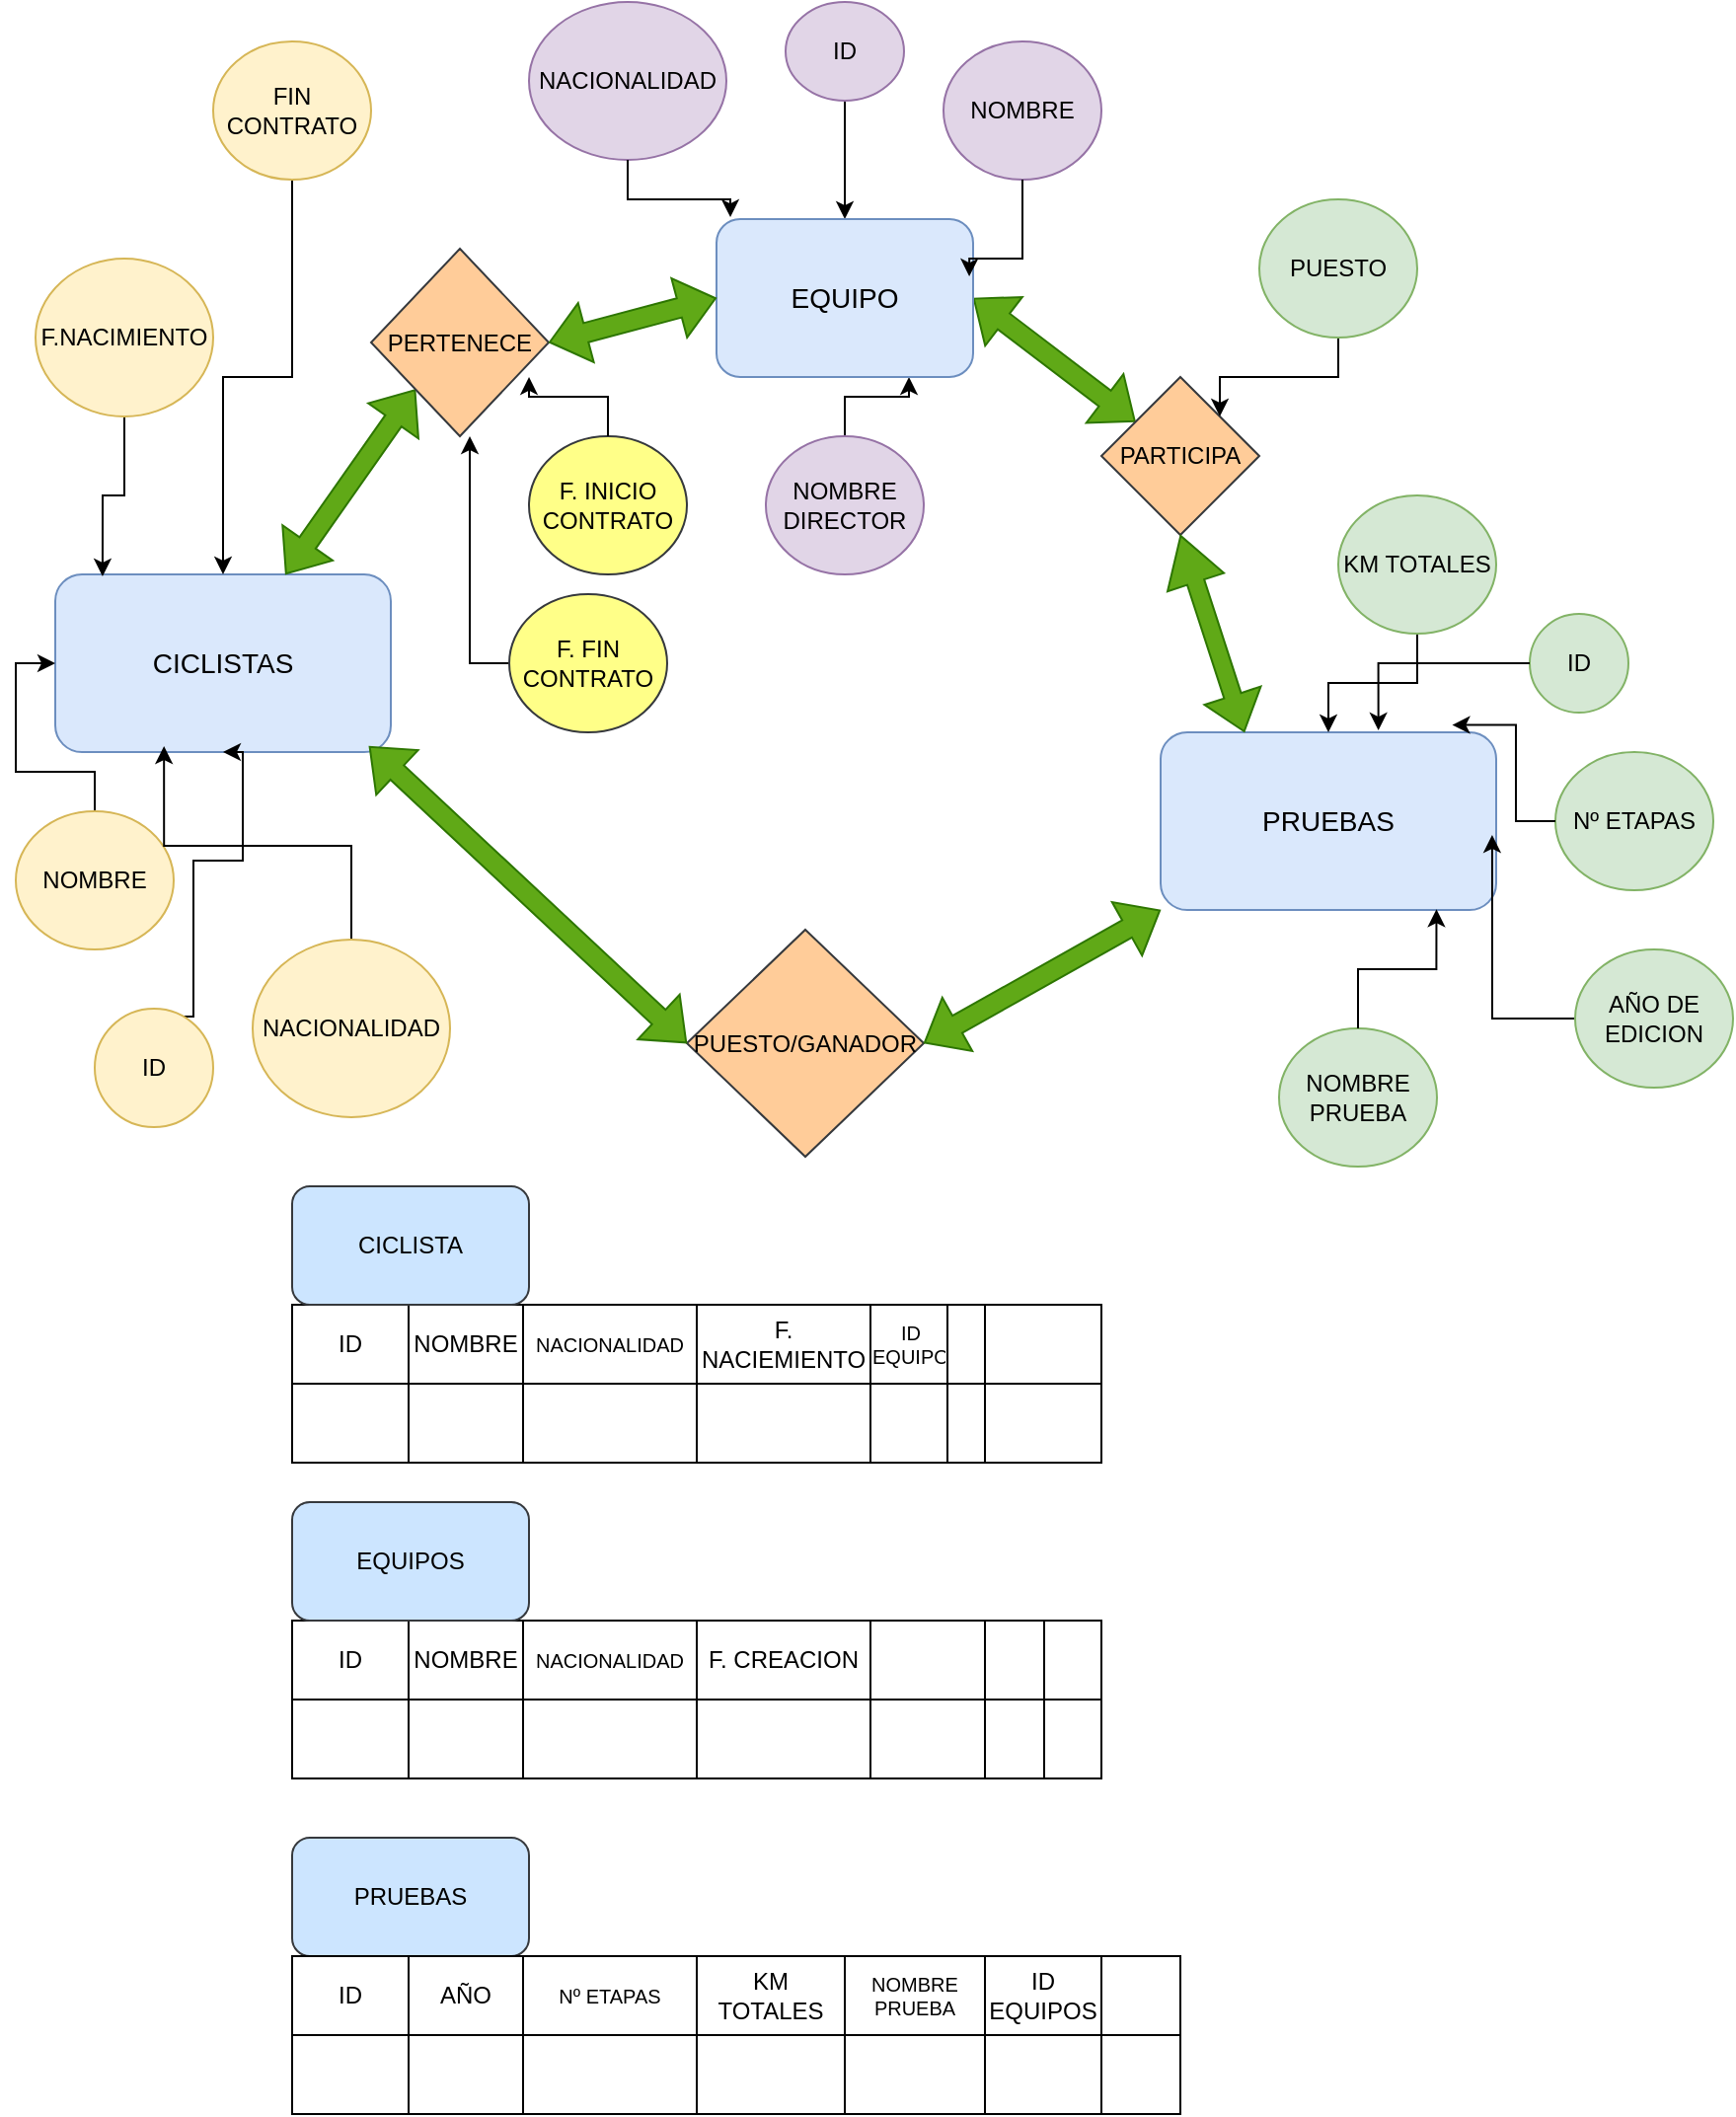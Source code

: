 <mxfile version="28.2.4">
  <diagram name="Página-1" id="EQiqzQjmJVD8BEotad0g">
    <mxGraphModel dx="1678" dy="887" grid="1" gridSize="10" guides="1" tooltips="1" connect="1" arrows="1" fold="1" page="1" pageScale="1" pageWidth="827" pageHeight="1169" math="0" shadow="0">
      <root>
        <mxCell id="0" />
        <mxCell id="1" parent="0" />
        <mxCell id="lP_Lg3t0AmWNAohetcjt-1" value="&lt;div&gt;CICLISTAS&lt;/div&gt;" style="rounded=1;whiteSpace=wrap;html=1;fontSize=14;fillColor=#dae8fc;strokeColor=#6c8ebf;" parent="1" vertex="1">
          <mxGeometry x="30" y="310" width="170" height="90" as="geometry" />
        </mxCell>
        <mxCell id="lP_Lg3t0AmWNAohetcjt-3" value="&lt;div&gt;PRUEBAS&lt;/div&gt;" style="rounded=1;whiteSpace=wrap;html=1;fontSize=14;fillColor=#dae8fc;strokeColor=#6c8ebf;" parent="1" vertex="1">
          <mxGeometry x="590" y="390" width="170" height="90" as="geometry" />
        </mxCell>
        <mxCell id="lP_Lg3t0AmWNAohetcjt-65" style="edgeStyle=orthogonalEdgeStyle;rounded=0;orthogonalLoop=1;jettySize=auto;html=1;entryX=0;entryY=0.5;entryDx=0;entryDy=0;" parent="1" source="lP_Lg3t0AmWNAohetcjt-4" target="lP_Lg3t0AmWNAohetcjt-1" edge="1">
          <mxGeometry relative="1" as="geometry" />
        </mxCell>
        <mxCell id="lP_Lg3t0AmWNAohetcjt-4" value="NOMBRE" style="ellipse;whiteSpace=wrap;html=1;fillColor=#fff2cc;strokeColor=#d6b656;" parent="1" vertex="1">
          <mxGeometry x="10" y="430" width="80" height="70" as="geometry" />
        </mxCell>
        <mxCell id="lP_Lg3t0AmWNAohetcjt-15" value="" style="edgeStyle=orthogonalEdgeStyle;rounded=0;orthogonalLoop=1;jettySize=auto;html=1;entryX=0.324;entryY=0.967;entryDx=0;entryDy=0;entryPerimeter=0;" parent="1" source="lP_Lg3t0AmWNAohetcjt-5" target="lP_Lg3t0AmWNAohetcjt-1" edge="1">
          <mxGeometry relative="1" as="geometry" />
        </mxCell>
        <mxCell id="lP_Lg3t0AmWNAohetcjt-5" value="&lt;div&gt;NACIONALIDAD&lt;/div&gt;" style="ellipse;whiteSpace=wrap;html=1;fillColor=#fff2cc;strokeColor=#d6b656;" parent="1" vertex="1">
          <mxGeometry x="130" y="495" width="100" height="90" as="geometry" />
        </mxCell>
        <mxCell id="lP_Lg3t0AmWNAohetcjt-18" style="edgeStyle=orthogonalEdgeStyle;rounded=0;orthogonalLoop=1;jettySize=auto;html=1;entryX=0.141;entryY=0.011;entryDx=0;entryDy=0;entryPerimeter=0;" parent="1" source="lP_Lg3t0AmWNAohetcjt-6" target="lP_Lg3t0AmWNAohetcjt-1" edge="1">
          <mxGeometry relative="1" as="geometry" />
        </mxCell>
        <mxCell id="lP_Lg3t0AmWNAohetcjt-6" value="&lt;div&gt;F.NACIMIENTO&lt;/div&gt;" style="ellipse;whiteSpace=wrap;html=1;fillColor=#fff2cc;strokeColor=#d6b656;" parent="1" vertex="1">
          <mxGeometry x="20" y="150" width="90" height="80" as="geometry" />
        </mxCell>
        <mxCell id="lP_Lg3t0AmWNAohetcjt-8" value="NOMBRE" style="ellipse;whiteSpace=wrap;html=1;fillColor=#e1d5e7;strokeColor=#9673a6;" parent="1" vertex="1">
          <mxGeometry x="480" y="40" width="80" height="70" as="geometry" />
        </mxCell>
        <mxCell id="lP_Lg3t0AmWNAohetcjt-9" value="&lt;div&gt;NACIONALIDAD&lt;/div&gt;" style="ellipse;whiteSpace=wrap;html=1;fillColor=#e1d5e7;strokeColor=#9673a6;" parent="1" vertex="1">
          <mxGeometry x="270" y="20" width="100" height="80" as="geometry" />
        </mxCell>
        <mxCell id="lP_Lg3t0AmWNAohetcjt-12" value="" style="edgeStyle=orthogonalEdgeStyle;rounded=0;orthogonalLoop=1;jettySize=auto;html=1;entryX=0.75;entryY=1;entryDx=0;entryDy=0;" parent="1" source="lP_Lg3t0AmWNAohetcjt-10" target="lP_Lg3t0AmWNAohetcjt-63" edge="1">
          <mxGeometry relative="1" as="geometry">
            <mxPoint x="432.5" y="360" as="targetPoint" />
          </mxGeometry>
        </mxCell>
        <mxCell id="lP_Lg3t0AmWNAohetcjt-10" value="NOMBRE DIRECTOR" style="ellipse;whiteSpace=wrap;html=1;fillColor=#e1d5e7;strokeColor=#9673a6;" parent="1" vertex="1">
          <mxGeometry x="390" y="240" width="80" height="70" as="geometry" />
        </mxCell>
        <mxCell id="lP_Lg3t0AmWNAohetcjt-17" value="" style="edgeStyle=orthogonalEdgeStyle;rounded=0;orthogonalLoop=1;jettySize=auto;html=1;" parent="1" source="lP_Lg3t0AmWNAohetcjt-11" target="lP_Lg3t0AmWNAohetcjt-1" edge="1">
          <mxGeometry relative="1" as="geometry" />
        </mxCell>
        <mxCell id="lP_Lg3t0AmWNAohetcjt-11" value="FIN CONTRATO" style="ellipse;whiteSpace=wrap;html=1;fillColor=#fff2cc;strokeColor=#d6b656;" parent="1" vertex="1">
          <mxGeometry x="110" y="40" width="80" height="70" as="geometry" />
        </mxCell>
        <mxCell id="lP_Lg3t0AmWNAohetcjt-14" style="edgeStyle=orthogonalEdgeStyle;rounded=0;orthogonalLoop=1;jettySize=auto;html=1;entryX=0.054;entryY=-0.012;entryDx=0;entryDy=0;entryPerimeter=0;" parent="1" source="lP_Lg3t0AmWNAohetcjt-9" target="lP_Lg3t0AmWNAohetcjt-63" edge="1">
          <mxGeometry relative="1" as="geometry">
            <mxPoint x="395.585" y="296.3" as="targetPoint" />
          </mxGeometry>
        </mxCell>
        <mxCell id="lP_Lg3t0AmWNAohetcjt-19" value="NOMBRE PRUEBA" style="ellipse;whiteSpace=wrap;html=1;fillColor=#d5e8d4;strokeColor=#82b366;" parent="1" vertex="1">
          <mxGeometry x="650" y="540" width="80" height="70" as="geometry" />
        </mxCell>
        <mxCell id="lP_Lg3t0AmWNAohetcjt-30" value="" style="edgeStyle=orthogonalEdgeStyle;rounded=0;orthogonalLoop=1;jettySize=auto;html=1;entryX=0.988;entryY=0.578;entryDx=0;entryDy=0;entryPerimeter=0;" parent="1" source="lP_Lg3t0AmWNAohetcjt-20" target="lP_Lg3t0AmWNAohetcjt-3" edge="1">
          <mxGeometry relative="1" as="geometry" />
        </mxCell>
        <mxCell id="lP_Lg3t0AmWNAohetcjt-20" value="AÑO DE EDICION" style="ellipse;whiteSpace=wrap;html=1;fillColor=#d5e8d4;strokeColor=#82b366;" parent="1" vertex="1">
          <mxGeometry x="800" y="500" width="80" height="70" as="geometry" />
        </mxCell>
        <mxCell id="lP_Lg3t0AmWNAohetcjt-21" value="Nº ETAPAS" style="ellipse;whiteSpace=wrap;html=1;fillColor=#d5e8d4;strokeColor=#82b366;" parent="1" vertex="1">
          <mxGeometry x="790" y="400" width="80" height="70" as="geometry" />
        </mxCell>
        <mxCell id="lP_Lg3t0AmWNAohetcjt-29" value="" style="edgeStyle=orthogonalEdgeStyle;rounded=0;orthogonalLoop=1;jettySize=auto;html=1;" parent="1" source="lP_Lg3t0AmWNAohetcjt-22" target="lP_Lg3t0AmWNAohetcjt-3" edge="1">
          <mxGeometry relative="1" as="geometry" />
        </mxCell>
        <mxCell id="lP_Lg3t0AmWNAohetcjt-22" value="KM TOTALES" style="ellipse;whiteSpace=wrap;html=1;fillColor=#d5e8d4;strokeColor=#82b366;" parent="1" vertex="1">
          <mxGeometry x="680" y="270" width="80" height="70" as="geometry" />
        </mxCell>
        <mxCell id="lP_Lg3t0AmWNAohetcjt-25" value="" style="shape=flexArrow;endArrow=classic;startArrow=classic;html=1;rounded=0;fillColor=#60a917;strokeColor=#2D7600;entryX=0;entryY=1;entryDx=0;entryDy=0;" parent="1" source="lP_Lg3t0AmWNAohetcjt-1" target="SBu-QnstzUeX8URaXkje-66" edge="1">
          <mxGeometry width="100" height="100" relative="1" as="geometry">
            <mxPoint x="275" y="410" as="sourcePoint" />
            <mxPoint x="190" y="210" as="targetPoint" />
          </mxGeometry>
        </mxCell>
        <mxCell id="lP_Lg3t0AmWNAohetcjt-28" value="" style="shape=flexArrow;endArrow=classic;startArrow=classic;html=1;rounded=0;fillColor=#60a917;strokeColor=#2D7600;exitX=1;exitY=0.5;exitDx=0;exitDy=0;" parent="1" source="lP_Lg3t0AmWNAohetcjt-63" target="lP_Lg3t0AmWNAohetcjt-66" edge="1">
          <mxGeometry width="100" height="100" relative="1" as="geometry">
            <mxPoint x="485" y="309" as="sourcePoint" />
            <mxPoint x="580" y="230" as="targetPoint" />
          </mxGeometry>
        </mxCell>
        <mxCell id="lP_Lg3t0AmWNAohetcjt-32" style="edgeStyle=orthogonalEdgeStyle;rounded=0;orthogonalLoop=1;jettySize=auto;html=1;entryX=0.869;entryY=-0.041;entryDx=0;entryDy=0;entryPerimeter=0;" parent="1" source="lP_Lg3t0AmWNAohetcjt-21" target="lP_Lg3t0AmWNAohetcjt-3" edge="1">
          <mxGeometry relative="1" as="geometry" />
        </mxCell>
        <mxCell id="lP_Lg3t0AmWNAohetcjt-33" style="edgeStyle=orthogonalEdgeStyle;rounded=0;orthogonalLoop=1;jettySize=auto;html=1;entryX=0.822;entryY=0.996;entryDx=0;entryDy=0;entryPerimeter=0;" parent="1" source="lP_Lg3t0AmWNAohetcjt-19" target="lP_Lg3t0AmWNAohetcjt-3" edge="1">
          <mxGeometry relative="1" as="geometry" />
        </mxCell>
        <mxCell id="lP_Lg3t0AmWNAohetcjt-36" value="PUESTO/GANADOR" style="rhombus;whiteSpace=wrap;html=1;fillColor=#ffcc99;strokeColor=#36393d;" parent="1" vertex="1">
          <mxGeometry x="350" y="490" width="120" height="115" as="geometry" />
        </mxCell>
        <mxCell id="lP_Lg3t0AmWNAohetcjt-45" value="" style="shape=flexArrow;endArrow=classic;startArrow=classic;html=1;rounded=0;fillColor=#60a917;strokeColor=#2D7600;exitX=1;exitY=0.5;exitDx=0;exitDy=0;entryX=0;entryY=1;entryDx=0;entryDy=0;" parent="1" source="lP_Lg3t0AmWNAohetcjt-36" target="lP_Lg3t0AmWNAohetcjt-3" edge="1">
          <mxGeometry width="100" height="100" relative="1" as="geometry">
            <mxPoint x="530" y="660" as="sourcePoint" />
            <mxPoint x="640" y="480" as="targetPoint" />
          </mxGeometry>
        </mxCell>
        <mxCell id="lP_Lg3t0AmWNAohetcjt-53" style="edgeStyle=orthogonalEdgeStyle;rounded=0;orthogonalLoop=1;jettySize=auto;html=1;entryX=0.5;entryY=1;entryDx=0;entryDy=0;exitX=0.633;exitY=0.067;exitDx=0;exitDy=0;exitPerimeter=0;" parent="1" source="lP_Lg3t0AmWNAohetcjt-54" target="lP_Lg3t0AmWNAohetcjt-1" edge="1">
          <mxGeometry relative="1" as="geometry">
            <mxPoint x="297.5" y="390" as="sourcePoint" />
            <Array as="points">
              <mxPoint x="100" y="534" />
              <mxPoint x="100" y="455" />
              <mxPoint x="125" y="455" />
            </Array>
          </mxGeometry>
        </mxCell>
        <mxCell id="lP_Lg3t0AmWNAohetcjt-54" value="ID" style="ellipse;whiteSpace=wrap;html=1;fillColor=#fff2cc;strokeColor=#d6b656;" parent="1" vertex="1">
          <mxGeometry x="50" y="530" width="60" height="60" as="geometry" />
        </mxCell>
        <mxCell id="lP_Lg3t0AmWNAohetcjt-56" style="edgeStyle=orthogonalEdgeStyle;rounded=0;orthogonalLoop=1;jettySize=auto;html=1;entryX=0.5;entryY=0;entryDx=0;entryDy=0;" parent="1" source="lP_Lg3t0AmWNAohetcjt-55" target="lP_Lg3t0AmWNAohetcjt-63" edge="1">
          <mxGeometry relative="1" as="geometry">
            <mxPoint x="432.5" y="260" as="targetPoint" />
          </mxGeometry>
        </mxCell>
        <mxCell id="lP_Lg3t0AmWNAohetcjt-55" value="ID" style="ellipse;whiteSpace=wrap;html=1;fillColor=#e1d5e7;strokeColor=#9673a6;" parent="1" vertex="1">
          <mxGeometry x="400" y="20" width="60" height="50" as="geometry" />
        </mxCell>
        <mxCell id="lP_Lg3t0AmWNAohetcjt-57" value="ID" style="ellipse;whiteSpace=wrap;html=1;fillColor=#d5e8d4;strokeColor=#82b366;" parent="1" vertex="1">
          <mxGeometry x="777" y="330" width="50" height="50" as="geometry" />
        </mxCell>
        <mxCell id="lP_Lg3t0AmWNAohetcjt-58" style="edgeStyle=orthogonalEdgeStyle;rounded=0;orthogonalLoop=1;jettySize=auto;html=1;entryX=0.649;entryY=-0.011;entryDx=0;entryDy=0;entryPerimeter=0;" parent="1" source="lP_Lg3t0AmWNAohetcjt-57" target="lP_Lg3t0AmWNAohetcjt-3" edge="1">
          <mxGeometry relative="1" as="geometry" />
        </mxCell>
        <mxCell id="lP_Lg3t0AmWNAohetcjt-62" value="" style="shape=flexArrow;endArrow=classic;startArrow=classic;html=1;rounded=0;fillColor=#60a917;strokeColor=#2D7600;entryX=0.935;entryY=0.967;entryDx=0;entryDy=0;entryPerimeter=0;exitX=0;exitY=0.5;exitDx=0;exitDy=0;" parent="1" source="lP_Lg3t0AmWNAohetcjt-36" target="lP_Lg3t0AmWNAohetcjt-1" edge="1">
          <mxGeometry width="100" height="100" relative="1" as="geometry">
            <mxPoint x="310" y="846" as="sourcePoint" />
            <mxPoint x="459" y="540" as="targetPoint" />
          </mxGeometry>
        </mxCell>
        <mxCell id="lP_Lg3t0AmWNAohetcjt-63" value="EQUIPO" style="rounded=1;whiteSpace=wrap;html=1;fontSize=14;fillColor=#dae8fc;strokeColor=#6c8ebf;" parent="1" vertex="1">
          <mxGeometry x="365" y="130" width="130" height="80" as="geometry" />
        </mxCell>
        <mxCell id="lP_Lg3t0AmWNAohetcjt-66" value="PARTICIPA" style="rhombus;whiteSpace=wrap;html=1;fillColor=#ffcc99;strokeColor=#36393d;" parent="1" vertex="1">
          <mxGeometry x="560" y="210" width="80" height="80" as="geometry" />
        </mxCell>
        <mxCell id="lP_Lg3t0AmWNAohetcjt-67" value="" style="shape=flexArrow;endArrow=classic;startArrow=classic;html=1;rounded=0;fillColor=#60a917;strokeColor=#2D7600;exitX=0.5;exitY=1;exitDx=0;exitDy=0;entryX=0.25;entryY=0;entryDx=0;entryDy=0;width=9;startSize=7.89;" parent="1" source="lP_Lg3t0AmWNAohetcjt-66" target="lP_Lg3t0AmWNAohetcjt-3" edge="1">
          <mxGeometry width="100" height="100" relative="1" as="geometry">
            <mxPoint x="620" y="270" as="sourcePoint" />
            <mxPoint x="705" y="350" as="targetPoint" />
          </mxGeometry>
        </mxCell>
        <mxCell id="lP_Lg3t0AmWNAohetcjt-69" style="edgeStyle=orthogonalEdgeStyle;rounded=0;orthogonalLoop=1;jettySize=auto;html=1;entryX=1;entryY=0;entryDx=0;entryDy=0;" parent="1" source="lP_Lg3t0AmWNAohetcjt-68" target="lP_Lg3t0AmWNAohetcjt-66" edge="1">
          <mxGeometry relative="1" as="geometry" />
        </mxCell>
        <mxCell id="lP_Lg3t0AmWNAohetcjt-68" value="PUESTO" style="ellipse;whiteSpace=wrap;html=1;fillColor=#d5e8d4;strokeColor=#82b366;" parent="1" vertex="1">
          <mxGeometry x="640" y="120" width="80" height="70" as="geometry" />
        </mxCell>
        <mxCell id="SBu-QnstzUeX8URaXkje-1" style="edgeStyle=orthogonalEdgeStyle;rounded=0;orthogonalLoop=1;jettySize=auto;html=1;entryX=0.985;entryY=0.363;entryDx=0;entryDy=0;entryPerimeter=0;" edge="1" parent="1" source="lP_Lg3t0AmWNAohetcjt-8" target="lP_Lg3t0AmWNAohetcjt-63">
          <mxGeometry relative="1" as="geometry">
            <Array as="points">
              <mxPoint x="520" y="150" />
              <mxPoint x="493" y="150" />
            </Array>
          </mxGeometry>
        </mxCell>
        <mxCell id="SBu-QnstzUeX8URaXkje-12" value="" style="shape=table;startSize=0;container=1;collapsible=0;childLayout=tableLayout;" vertex="1" parent="1">
          <mxGeometry x="150" y="680" width="410" height="80" as="geometry" />
        </mxCell>
        <mxCell id="SBu-QnstzUeX8URaXkje-13" value="" style="shape=tableRow;horizontal=0;startSize=0;swimlaneHead=0;swimlaneBody=0;strokeColor=inherit;top=0;left=0;bottom=0;right=0;collapsible=0;dropTarget=0;fillColor=none;points=[[0,0.5],[1,0.5]];portConstraint=eastwest;" vertex="1" parent="SBu-QnstzUeX8URaXkje-12">
          <mxGeometry width="410" height="40" as="geometry" />
        </mxCell>
        <mxCell id="SBu-QnstzUeX8URaXkje-14" value="ID" style="shape=partialRectangle;html=1;whiteSpace=wrap;connectable=0;strokeColor=inherit;overflow=hidden;fillColor=none;top=0;left=0;bottom=0;right=0;pointerEvents=1;" vertex="1" parent="SBu-QnstzUeX8URaXkje-13">
          <mxGeometry width="59" height="40" as="geometry">
            <mxRectangle width="59" height="40" as="alternateBounds" />
          </mxGeometry>
        </mxCell>
        <mxCell id="SBu-QnstzUeX8URaXkje-15" value="NOMBRE" style="shape=partialRectangle;html=1;whiteSpace=wrap;connectable=0;strokeColor=inherit;overflow=hidden;fillColor=none;top=0;left=0;bottom=0;right=0;pointerEvents=1;" vertex="1" parent="SBu-QnstzUeX8URaXkje-13">
          <mxGeometry x="59" width="58" height="40" as="geometry">
            <mxRectangle width="58" height="40" as="alternateBounds" />
          </mxGeometry>
        </mxCell>
        <mxCell id="SBu-QnstzUeX8URaXkje-16" value="NACIONALIDAD" style="shape=partialRectangle;html=1;whiteSpace=wrap;connectable=0;strokeColor=inherit;overflow=hidden;fillColor=none;top=0;left=0;bottom=0;right=0;pointerEvents=1;fontSize=10;" vertex="1" parent="SBu-QnstzUeX8URaXkje-13">
          <mxGeometry x="117" width="88" height="40" as="geometry">
            <mxRectangle width="88" height="40" as="alternateBounds" />
          </mxGeometry>
        </mxCell>
        <mxCell id="SBu-QnstzUeX8URaXkje-17" value="F. NACIEMIENTO" style="shape=partialRectangle;html=1;whiteSpace=wrap;connectable=0;strokeColor=inherit;overflow=hidden;fillColor=none;top=0;left=0;bottom=0;right=0;pointerEvents=1;" vertex="1" parent="SBu-QnstzUeX8URaXkje-13">
          <mxGeometry x="205" width="88" height="40" as="geometry">
            <mxRectangle width="88" height="40" as="alternateBounds" />
          </mxGeometry>
        </mxCell>
        <mxCell id="SBu-QnstzUeX8URaXkje-18" value="ID EQUIPO" style="shape=partialRectangle;html=1;whiteSpace=wrap;connectable=0;strokeColor=inherit;overflow=hidden;fillColor=none;top=0;left=0;bottom=0;right=0;pointerEvents=1;fontSize=10;" vertex="1" parent="SBu-QnstzUeX8URaXkje-13">
          <mxGeometry x="293" width="39" height="40" as="geometry">
            <mxRectangle width="39" height="40" as="alternateBounds" />
          </mxGeometry>
        </mxCell>
        <mxCell id="SBu-QnstzUeX8URaXkje-19" value="" style="shape=partialRectangle;html=1;whiteSpace=wrap;connectable=0;strokeColor=inherit;overflow=hidden;fillColor=none;top=0;left=0;bottom=0;right=0;pointerEvents=1;" vertex="1" parent="SBu-QnstzUeX8URaXkje-13">
          <mxGeometry x="332" width="19" height="40" as="geometry">
            <mxRectangle width="19" height="40" as="alternateBounds" />
          </mxGeometry>
        </mxCell>
        <mxCell id="SBu-QnstzUeX8URaXkje-20" value="" style="shape=partialRectangle;html=1;whiteSpace=wrap;connectable=0;strokeColor=inherit;overflow=hidden;fillColor=none;top=0;left=0;bottom=0;right=0;pointerEvents=1;" vertex="1" parent="SBu-QnstzUeX8URaXkje-13">
          <mxGeometry x="351" width="59" height="40" as="geometry">
            <mxRectangle width="59" height="40" as="alternateBounds" />
          </mxGeometry>
        </mxCell>
        <mxCell id="SBu-QnstzUeX8URaXkje-21" value="" style="shape=tableRow;horizontal=0;startSize=0;swimlaneHead=0;swimlaneBody=0;strokeColor=inherit;top=0;left=0;bottom=0;right=0;collapsible=0;dropTarget=0;fillColor=none;points=[[0,0.5],[1,0.5]];portConstraint=eastwest;" vertex="1" parent="SBu-QnstzUeX8URaXkje-12">
          <mxGeometry y="40" width="410" height="40" as="geometry" />
        </mxCell>
        <mxCell id="SBu-QnstzUeX8URaXkje-22" value="" style="shape=partialRectangle;html=1;whiteSpace=wrap;connectable=0;strokeColor=inherit;overflow=hidden;fillColor=none;top=0;left=0;bottom=0;right=0;pointerEvents=1;" vertex="1" parent="SBu-QnstzUeX8URaXkje-21">
          <mxGeometry width="59" height="40" as="geometry">
            <mxRectangle width="59" height="40" as="alternateBounds" />
          </mxGeometry>
        </mxCell>
        <mxCell id="SBu-QnstzUeX8URaXkje-23" value="" style="shape=partialRectangle;html=1;whiteSpace=wrap;connectable=0;strokeColor=inherit;overflow=hidden;fillColor=none;top=0;left=0;bottom=0;right=0;pointerEvents=1;" vertex="1" parent="SBu-QnstzUeX8URaXkje-21">
          <mxGeometry x="59" width="58" height="40" as="geometry">
            <mxRectangle width="58" height="40" as="alternateBounds" />
          </mxGeometry>
        </mxCell>
        <mxCell id="SBu-QnstzUeX8URaXkje-24" value="" style="shape=partialRectangle;html=1;whiteSpace=wrap;connectable=0;strokeColor=inherit;overflow=hidden;fillColor=none;top=0;left=0;bottom=0;right=0;pointerEvents=1;" vertex="1" parent="SBu-QnstzUeX8URaXkje-21">
          <mxGeometry x="117" width="88" height="40" as="geometry">
            <mxRectangle width="88" height="40" as="alternateBounds" />
          </mxGeometry>
        </mxCell>
        <mxCell id="SBu-QnstzUeX8URaXkje-25" value="" style="shape=partialRectangle;html=1;whiteSpace=wrap;connectable=0;strokeColor=inherit;overflow=hidden;fillColor=none;top=0;left=0;bottom=0;right=0;pointerEvents=1;" vertex="1" parent="SBu-QnstzUeX8URaXkje-21">
          <mxGeometry x="205" width="88" height="40" as="geometry">
            <mxRectangle width="88" height="40" as="alternateBounds" />
          </mxGeometry>
        </mxCell>
        <mxCell id="SBu-QnstzUeX8URaXkje-26" value="" style="shape=partialRectangle;html=1;whiteSpace=wrap;connectable=0;strokeColor=inherit;overflow=hidden;fillColor=none;top=0;left=0;bottom=0;right=0;pointerEvents=1;" vertex="1" parent="SBu-QnstzUeX8URaXkje-21">
          <mxGeometry x="293" width="39" height="40" as="geometry">
            <mxRectangle width="39" height="40" as="alternateBounds" />
          </mxGeometry>
        </mxCell>
        <mxCell id="SBu-QnstzUeX8URaXkje-27" value="" style="shape=partialRectangle;html=1;whiteSpace=wrap;connectable=0;strokeColor=inherit;overflow=hidden;fillColor=none;top=0;left=0;bottom=0;right=0;pointerEvents=1;" vertex="1" parent="SBu-QnstzUeX8URaXkje-21">
          <mxGeometry x="332" width="19" height="40" as="geometry">
            <mxRectangle width="19" height="40" as="alternateBounds" />
          </mxGeometry>
        </mxCell>
        <mxCell id="SBu-QnstzUeX8URaXkje-28" value="" style="shape=partialRectangle;html=1;whiteSpace=wrap;connectable=0;strokeColor=inherit;overflow=hidden;fillColor=none;top=0;left=0;bottom=0;right=0;pointerEvents=1;" vertex="1" parent="SBu-QnstzUeX8URaXkje-21">
          <mxGeometry x="351" width="59" height="40" as="geometry">
            <mxRectangle width="59" height="40" as="alternateBounds" />
          </mxGeometry>
        </mxCell>
        <mxCell id="SBu-QnstzUeX8URaXkje-29" value="" style="shape=table;startSize=0;container=1;collapsible=0;childLayout=tableLayout;" vertex="1" parent="1">
          <mxGeometry x="150" y="840" width="410" height="80" as="geometry" />
        </mxCell>
        <mxCell id="SBu-QnstzUeX8URaXkje-30" value="" style="shape=tableRow;horizontal=0;startSize=0;swimlaneHead=0;swimlaneBody=0;strokeColor=inherit;top=0;left=0;bottom=0;right=0;collapsible=0;dropTarget=0;fillColor=none;points=[[0,0.5],[1,0.5]];portConstraint=eastwest;" vertex="1" parent="SBu-QnstzUeX8URaXkje-29">
          <mxGeometry width="410" height="40" as="geometry" />
        </mxCell>
        <mxCell id="SBu-QnstzUeX8URaXkje-31" value="ID " style="shape=partialRectangle;html=1;whiteSpace=wrap;connectable=0;strokeColor=inherit;overflow=hidden;fillColor=none;top=0;left=0;bottom=0;right=0;pointerEvents=1;" vertex="1" parent="SBu-QnstzUeX8URaXkje-30">
          <mxGeometry width="59" height="40" as="geometry">
            <mxRectangle width="59" height="40" as="alternateBounds" />
          </mxGeometry>
        </mxCell>
        <mxCell id="SBu-QnstzUeX8URaXkje-32" value="NOMBRE" style="shape=partialRectangle;html=1;whiteSpace=wrap;connectable=0;strokeColor=inherit;overflow=hidden;fillColor=none;top=0;left=0;bottom=0;right=0;pointerEvents=1;" vertex="1" parent="SBu-QnstzUeX8URaXkje-30">
          <mxGeometry x="59" width="58" height="40" as="geometry">
            <mxRectangle width="58" height="40" as="alternateBounds" />
          </mxGeometry>
        </mxCell>
        <mxCell id="SBu-QnstzUeX8URaXkje-33" value="NACIONALIDAD" style="shape=partialRectangle;html=1;whiteSpace=wrap;connectable=0;strokeColor=inherit;overflow=hidden;fillColor=none;top=0;left=0;bottom=0;right=0;pointerEvents=1;fontSize=10;" vertex="1" parent="SBu-QnstzUeX8URaXkje-30">
          <mxGeometry x="117" width="88" height="40" as="geometry">
            <mxRectangle width="88" height="40" as="alternateBounds" />
          </mxGeometry>
        </mxCell>
        <mxCell id="SBu-QnstzUeX8URaXkje-34" value="F. CREACION" style="shape=partialRectangle;html=1;whiteSpace=wrap;connectable=0;strokeColor=inherit;overflow=hidden;fillColor=none;top=0;left=0;bottom=0;right=0;pointerEvents=1;" vertex="1" parent="SBu-QnstzUeX8URaXkje-30">
          <mxGeometry x="205" width="88" height="40" as="geometry">
            <mxRectangle width="88" height="40" as="alternateBounds" />
          </mxGeometry>
        </mxCell>
        <mxCell id="SBu-QnstzUeX8URaXkje-35" value="" style="shape=partialRectangle;html=1;whiteSpace=wrap;connectable=0;strokeColor=inherit;overflow=hidden;fillColor=none;top=0;left=0;bottom=0;right=0;pointerEvents=1;fontSize=10;" vertex="1" parent="SBu-QnstzUeX8URaXkje-30">
          <mxGeometry x="293" width="58" height="40" as="geometry">
            <mxRectangle width="58" height="40" as="alternateBounds" />
          </mxGeometry>
        </mxCell>
        <mxCell id="SBu-QnstzUeX8URaXkje-36" value="" style="shape=partialRectangle;html=1;whiteSpace=wrap;connectable=0;strokeColor=inherit;overflow=hidden;fillColor=none;top=0;left=0;bottom=0;right=0;pointerEvents=1;" vertex="1" parent="SBu-QnstzUeX8URaXkje-30">
          <mxGeometry x="351" width="30" height="40" as="geometry">
            <mxRectangle width="30" height="40" as="alternateBounds" />
          </mxGeometry>
        </mxCell>
        <mxCell id="SBu-QnstzUeX8URaXkje-37" value="" style="shape=partialRectangle;html=1;whiteSpace=wrap;connectable=0;strokeColor=inherit;overflow=hidden;fillColor=none;top=0;left=0;bottom=0;right=0;pointerEvents=1;" vertex="1" parent="SBu-QnstzUeX8URaXkje-30">
          <mxGeometry x="381" width="29" height="40" as="geometry">
            <mxRectangle width="29" height="40" as="alternateBounds" />
          </mxGeometry>
        </mxCell>
        <mxCell id="SBu-QnstzUeX8URaXkje-38" value="" style="shape=tableRow;horizontal=0;startSize=0;swimlaneHead=0;swimlaneBody=0;strokeColor=inherit;top=0;left=0;bottom=0;right=0;collapsible=0;dropTarget=0;fillColor=none;points=[[0,0.5],[1,0.5]];portConstraint=eastwest;" vertex="1" parent="SBu-QnstzUeX8URaXkje-29">
          <mxGeometry y="40" width="410" height="40" as="geometry" />
        </mxCell>
        <mxCell id="SBu-QnstzUeX8URaXkje-39" value="" style="shape=partialRectangle;html=1;whiteSpace=wrap;connectable=0;strokeColor=inherit;overflow=hidden;fillColor=none;top=0;left=0;bottom=0;right=0;pointerEvents=1;" vertex="1" parent="SBu-QnstzUeX8URaXkje-38">
          <mxGeometry width="59" height="40" as="geometry">
            <mxRectangle width="59" height="40" as="alternateBounds" />
          </mxGeometry>
        </mxCell>
        <mxCell id="SBu-QnstzUeX8URaXkje-40" value="" style="shape=partialRectangle;html=1;whiteSpace=wrap;connectable=0;strokeColor=inherit;overflow=hidden;fillColor=none;top=0;left=0;bottom=0;right=0;pointerEvents=1;" vertex="1" parent="SBu-QnstzUeX8URaXkje-38">
          <mxGeometry x="59" width="58" height="40" as="geometry">
            <mxRectangle width="58" height="40" as="alternateBounds" />
          </mxGeometry>
        </mxCell>
        <mxCell id="SBu-QnstzUeX8URaXkje-41" value="" style="shape=partialRectangle;html=1;whiteSpace=wrap;connectable=0;strokeColor=inherit;overflow=hidden;fillColor=none;top=0;left=0;bottom=0;right=0;pointerEvents=1;" vertex="1" parent="SBu-QnstzUeX8URaXkje-38">
          <mxGeometry x="117" width="88" height="40" as="geometry">
            <mxRectangle width="88" height="40" as="alternateBounds" />
          </mxGeometry>
        </mxCell>
        <mxCell id="SBu-QnstzUeX8URaXkje-42" value="" style="shape=partialRectangle;html=1;whiteSpace=wrap;connectable=0;strokeColor=inherit;overflow=hidden;fillColor=none;top=0;left=0;bottom=0;right=0;pointerEvents=1;" vertex="1" parent="SBu-QnstzUeX8URaXkje-38">
          <mxGeometry x="205" width="88" height="40" as="geometry">
            <mxRectangle width="88" height="40" as="alternateBounds" />
          </mxGeometry>
        </mxCell>
        <mxCell id="SBu-QnstzUeX8URaXkje-43" value="" style="shape=partialRectangle;html=1;whiteSpace=wrap;connectable=0;strokeColor=inherit;overflow=hidden;fillColor=none;top=0;left=0;bottom=0;right=0;pointerEvents=1;" vertex="1" parent="SBu-QnstzUeX8URaXkje-38">
          <mxGeometry x="293" width="58" height="40" as="geometry">
            <mxRectangle width="58" height="40" as="alternateBounds" />
          </mxGeometry>
        </mxCell>
        <mxCell id="SBu-QnstzUeX8URaXkje-44" value="" style="shape=partialRectangle;html=1;whiteSpace=wrap;connectable=0;strokeColor=inherit;overflow=hidden;fillColor=none;top=0;left=0;bottom=0;right=0;pointerEvents=1;" vertex="1" parent="SBu-QnstzUeX8URaXkje-38">
          <mxGeometry x="351" width="30" height="40" as="geometry">
            <mxRectangle width="30" height="40" as="alternateBounds" />
          </mxGeometry>
        </mxCell>
        <mxCell id="SBu-QnstzUeX8URaXkje-45" value="" style="shape=partialRectangle;html=1;whiteSpace=wrap;connectable=0;strokeColor=inherit;overflow=hidden;fillColor=none;top=0;left=0;bottom=0;right=0;pointerEvents=1;" vertex="1" parent="SBu-QnstzUeX8URaXkje-38">
          <mxGeometry x="381" width="29" height="40" as="geometry">
            <mxRectangle width="29" height="40" as="alternateBounds" />
          </mxGeometry>
        </mxCell>
        <mxCell id="SBu-QnstzUeX8URaXkje-46" value="CICLISTA" style="rounded=1;whiteSpace=wrap;html=1;fillColor=#cce5ff;strokeColor=#36393d;" vertex="1" parent="1">
          <mxGeometry x="150" y="620" width="120" height="60" as="geometry" />
        </mxCell>
        <mxCell id="SBu-QnstzUeX8URaXkje-47" value="EQUIPOS" style="rounded=1;whiteSpace=wrap;html=1;fillColor=#cce5ff;strokeColor=#36393d;" vertex="1" parent="1">
          <mxGeometry x="150" y="780" width="120" height="60" as="geometry" />
        </mxCell>
        <mxCell id="SBu-QnstzUeX8URaXkje-48" value="PRUEBAS" style="rounded=1;whiteSpace=wrap;html=1;fillColor=#cce5ff;strokeColor=#36393d;" vertex="1" parent="1">
          <mxGeometry x="150" y="950" width="120" height="60" as="geometry" />
        </mxCell>
        <mxCell id="SBu-QnstzUeX8URaXkje-49" value="" style="shape=table;startSize=0;container=1;collapsible=0;childLayout=tableLayout;" vertex="1" parent="1">
          <mxGeometry x="150" y="1010" width="450" height="80" as="geometry" />
        </mxCell>
        <mxCell id="SBu-QnstzUeX8URaXkje-50" value="" style="shape=tableRow;horizontal=0;startSize=0;swimlaneHead=0;swimlaneBody=0;strokeColor=inherit;top=0;left=0;bottom=0;right=0;collapsible=0;dropTarget=0;fillColor=none;points=[[0,0.5],[1,0.5]];portConstraint=eastwest;" vertex="1" parent="SBu-QnstzUeX8URaXkje-49">
          <mxGeometry width="450" height="40" as="geometry" />
        </mxCell>
        <mxCell id="SBu-QnstzUeX8URaXkje-51" value="ID" style="shape=partialRectangle;html=1;whiteSpace=wrap;connectable=0;strokeColor=inherit;overflow=hidden;fillColor=none;top=0;left=0;bottom=0;right=0;pointerEvents=1;" vertex="1" parent="SBu-QnstzUeX8URaXkje-50">
          <mxGeometry width="59" height="40" as="geometry">
            <mxRectangle width="59" height="40" as="alternateBounds" />
          </mxGeometry>
        </mxCell>
        <mxCell id="SBu-QnstzUeX8URaXkje-52" value="AÑO" style="shape=partialRectangle;html=1;whiteSpace=wrap;connectable=0;strokeColor=inherit;overflow=hidden;fillColor=none;top=0;left=0;bottom=0;right=0;pointerEvents=1;" vertex="1" parent="SBu-QnstzUeX8URaXkje-50">
          <mxGeometry x="59" width="58" height="40" as="geometry">
            <mxRectangle width="58" height="40" as="alternateBounds" />
          </mxGeometry>
        </mxCell>
        <mxCell id="SBu-QnstzUeX8URaXkje-53" value="Nº ETAPAS" style="shape=partialRectangle;html=1;whiteSpace=wrap;connectable=0;strokeColor=inherit;overflow=hidden;fillColor=none;top=0;left=0;bottom=0;right=0;pointerEvents=1;fontSize=10;" vertex="1" parent="SBu-QnstzUeX8URaXkje-50">
          <mxGeometry x="117" width="88" height="40" as="geometry">
            <mxRectangle width="88" height="40" as="alternateBounds" />
          </mxGeometry>
        </mxCell>
        <mxCell id="SBu-QnstzUeX8URaXkje-54" value="KM TOTALES" style="shape=partialRectangle;html=1;whiteSpace=wrap;connectable=0;strokeColor=inherit;overflow=hidden;fillColor=none;top=0;left=0;bottom=0;right=0;pointerEvents=1;" vertex="1" parent="SBu-QnstzUeX8URaXkje-50">
          <mxGeometry x="205" width="75" height="40" as="geometry">
            <mxRectangle width="75" height="40" as="alternateBounds" />
          </mxGeometry>
        </mxCell>
        <mxCell id="SBu-QnstzUeX8URaXkje-55" value="NOMBRE PRUEBA" style="shape=partialRectangle;html=1;whiteSpace=wrap;connectable=0;strokeColor=inherit;overflow=hidden;fillColor=none;top=0;left=0;bottom=0;right=0;pointerEvents=1;fontSize=10;" vertex="1" parent="SBu-QnstzUeX8URaXkje-50">
          <mxGeometry x="280" width="71" height="40" as="geometry">
            <mxRectangle width="71" height="40" as="alternateBounds" />
          </mxGeometry>
        </mxCell>
        <mxCell id="SBu-QnstzUeX8URaXkje-56" value="ID EQUIPOS" style="shape=partialRectangle;html=1;whiteSpace=wrap;connectable=0;strokeColor=inherit;overflow=hidden;fillColor=none;top=0;left=0;bottom=0;right=0;pointerEvents=1;" vertex="1" parent="SBu-QnstzUeX8URaXkje-50">
          <mxGeometry x="351" width="59" height="40" as="geometry">
            <mxRectangle width="59" height="40" as="alternateBounds" />
          </mxGeometry>
        </mxCell>
        <mxCell id="SBu-QnstzUeX8URaXkje-57" value="" style="shape=partialRectangle;html=1;whiteSpace=wrap;connectable=0;strokeColor=inherit;overflow=hidden;fillColor=none;top=0;left=0;bottom=0;right=0;pointerEvents=1;" vertex="1" parent="SBu-QnstzUeX8URaXkje-50">
          <mxGeometry x="410" width="40" height="40" as="geometry">
            <mxRectangle width="40" height="40" as="alternateBounds" />
          </mxGeometry>
        </mxCell>
        <mxCell id="SBu-QnstzUeX8URaXkje-58" value="" style="shape=tableRow;horizontal=0;startSize=0;swimlaneHead=0;swimlaneBody=0;strokeColor=inherit;top=0;left=0;bottom=0;right=0;collapsible=0;dropTarget=0;fillColor=none;points=[[0,0.5],[1,0.5]];portConstraint=eastwest;" vertex="1" parent="SBu-QnstzUeX8URaXkje-49">
          <mxGeometry y="40" width="450" height="40" as="geometry" />
        </mxCell>
        <mxCell id="SBu-QnstzUeX8URaXkje-59" value="" style="shape=partialRectangle;html=1;whiteSpace=wrap;connectable=0;strokeColor=inherit;overflow=hidden;fillColor=none;top=0;left=0;bottom=0;right=0;pointerEvents=1;" vertex="1" parent="SBu-QnstzUeX8URaXkje-58">
          <mxGeometry width="59" height="40" as="geometry">
            <mxRectangle width="59" height="40" as="alternateBounds" />
          </mxGeometry>
        </mxCell>
        <mxCell id="SBu-QnstzUeX8URaXkje-60" value="" style="shape=partialRectangle;html=1;whiteSpace=wrap;connectable=0;strokeColor=inherit;overflow=hidden;fillColor=none;top=0;left=0;bottom=0;right=0;pointerEvents=1;" vertex="1" parent="SBu-QnstzUeX8URaXkje-58">
          <mxGeometry x="59" width="58" height="40" as="geometry">
            <mxRectangle width="58" height="40" as="alternateBounds" />
          </mxGeometry>
        </mxCell>
        <mxCell id="SBu-QnstzUeX8URaXkje-61" value="" style="shape=partialRectangle;html=1;whiteSpace=wrap;connectable=0;strokeColor=inherit;overflow=hidden;fillColor=none;top=0;left=0;bottom=0;right=0;pointerEvents=1;" vertex="1" parent="SBu-QnstzUeX8URaXkje-58">
          <mxGeometry x="117" width="88" height="40" as="geometry">
            <mxRectangle width="88" height="40" as="alternateBounds" />
          </mxGeometry>
        </mxCell>
        <mxCell id="SBu-QnstzUeX8URaXkje-62" value="" style="shape=partialRectangle;html=1;whiteSpace=wrap;connectable=0;strokeColor=inherit;overflow=hidden;fillColor=none;top=0;left=0;bottom=0;right=0;pointerEvents=1;" vertex="1" parent="SBu-QnstzUeX8URaXkje-58">
          <mxGeometry x="205" width="75" height="40" as="geometry">
            <mxRectangle width="75" height="40" as="alternateBounds" />
          </mxGeometry>
        </mxCell>
        <mxCell id="SBu-QnstzUeX8URaXkje-63" value="" style="shape=partialRectangle;html=1;whiteSpace=wrap;connectable=0;strokeColor=inherit;overflow=hidden;fillColor=none;top=0;left=0;bottom=0;right=0;pointerEvents=1;" vertex="1" parent="SBu-QnstzUeX8URaXkje-58">
          <mxGeometry x="280" width="71" height="40" as="geometry">
            <mxRectangle width="71" height="40" as="alternateBounds" />
          </mxGeometry>
        </mxCell>
        <mxCell id="SBu-QnstzUeX8URaXkje-64" value="" style="shape=partialRectangle;html=1;whiteSpace=wrap;connectable=0;strokeColor=inherit;overflow=hidden;fillColor=none;top=0;left=0;bottom=0;right=0;pointerEvents=1;" vertex="1" parent="SBu-QnstzUeX8URaXkje-58">
          <mxGeometry x="351" width="59" height="40" as="geometry">
            <mxRectangle width="59" height="40" as="alternateBounds" />
          </mxGeometry>
        </mxCell>
        <mxCell id="SBu-QnstzUeX8URaXkje-65" value="" style="shape=partialRectangle;html=1;whiteSpace=wrap;connectable=0;strokeColor=inherit;overflow=hidden;fillColor=none;top=0;left=0;bottom=0;right=0;pointerEvents=1;" vertex="1" parent="SBu-QnstzUeX8URaXkje-58">
          <mxGeometry x="410" width="40" height="40" as="geometry">
            <mxRectangle width="40" height="40" as="alternateBounds" />
          </mxGeometry>
        </mxCell>
        <mxCell id="SBu-QnstzUeX8URaXkje-66" value="PERTENECE" style="rhombus;whiteSpace=wrap;html=1;fillColor=#ffcc99;strokeColor=#36393d;" vertex="1" parent="1">
          <mxGeometry x="190" y="145" width="90" height="95" as="geometry" />
        </mxCell>
        <mxCell id="SBu-QnstzUeX8URaXkje-67" value="" style="shape=flexArrow;endArrow=classic;startArrow=classic;html=1;rounded=0;fillColor=#60a917;strokeColor=#2D7600;entryX=0;entryY=0.5;entryDx=0;entryDy=0;exitX=1;exitY=0.5;exitDx=0;exitDy=0;" edge="1" parent="1" source="SBu-QnstzUeX8URaXkje-66" target="lP_Lg3t0AmWNAohetcjt-63">
          <mxGeometry width="100" height="100" relative="1" as="geometry">
            <mxPoint x="300" y="180" as="sourcePoint" />
            <mxPoint x="390" y="90" as="targetPoint" />
          </mxGeometry>
        </mxCell>
        <mxCell id="SBu-QnstzUeX8URaXkje-70" value="F. INICIO CONTRATO" style="ellipse;whiteSpace=wrap;html=1;fillColor=#ffff88;strokeColor=#36393d;" vertex="1" parent="1">
          <mxGeometry x="270" y="240" width="80" height="70" as="geometry" />
        </mxCell>
        <mxCell id="SBu-QnstzUeX8URaXkje-72" style="edgeStyle=orthogonalEdgeStyle;rounded=0;orthogonalLoop=1;jettySize=auto;html=1;entryX=0.889;entryY=0.684;entryDx=0;entryDy=0;entryPerimeter=0;" edge="1" parent="1" source="SBu-QnstzUeX8URaXkje-70" target="SBu-QnstzUeX8URaXkje-66">
          <mxGeometry relative="1" as="geometry" />
        </mxCell>
        <mxCell id="SBu-QnstzUeX8URaXkje-74" style="edgeStyle=orthogonalEdgeStyle;rounded=0;orthogonalLoop=1;jettySize=auto;html=1;" edge="1" parent="1" source="SBu-QnstzUeX8URaXkje-73">
          <mxGeometry relative="1" as="geometry">
            <mxPoint x="240" y="240" as="targetPoint" />
          </mxGeometry>
        </mxCell>
        <mxCell id="SBu-QnstzUeX8URaXkje-73" value="F. FIN CONTRATO" style="ellipse;whiteSpace=wrap;html=1;fillColor=#ffff88;strokeColor=#36393d;" vertex="1" parent="1">
          <mxGeometry x="260" y="320" width="80" height="70" as="geometry" />
        </mxCell>
      </root>
    </mxGraphModel>
  </diagram>
</mxfile>

